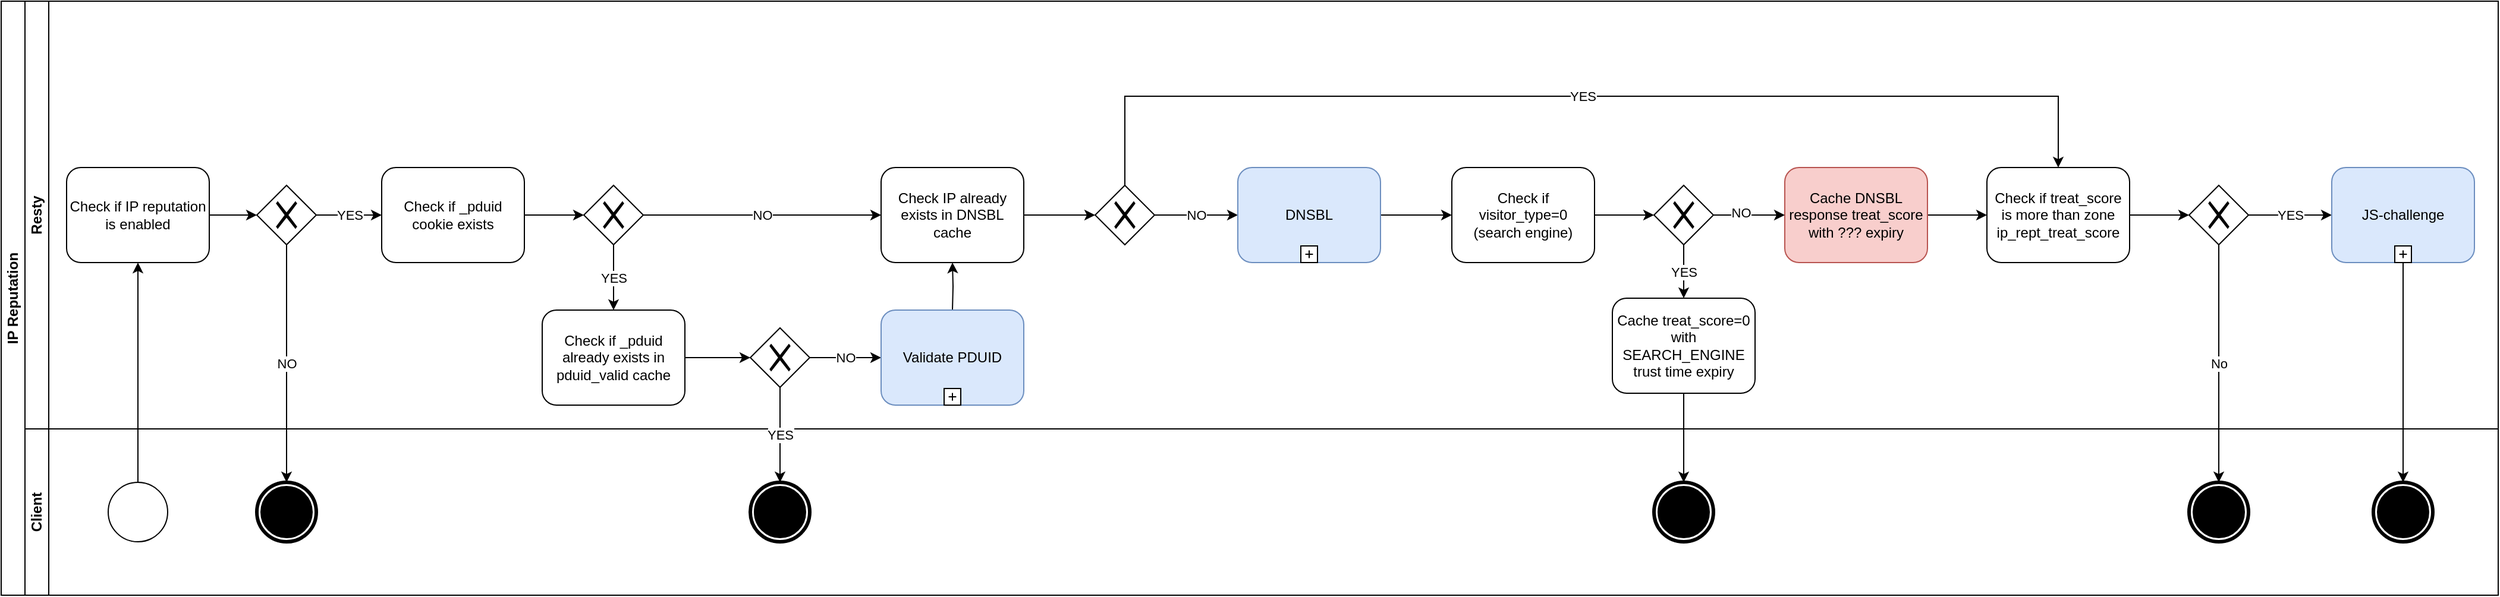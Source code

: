 <mxfile version="14.4.7" type="github" pages="4">
  <diagram id="FM04whXNcfyG1jP_JYNI" name="Main">
    <mxGraphModel dx="2942" dy="1130" grid="1" gridSize="10" guides="1" tooltips="1" connect="1" arrows="1" fold="1" page="1" pageScale="1" pageWidth="850" pageHeight="1100" background="none" math="0" shadow="0">
      <root>
        <mxCell id="0" />
        <mxCell id="1" parent="0" />
        <mxCell id="Lnknif8dTfj-DUFB5nNW-5" value="IP Reputation" style="swimlane;html=1;childLayout=stackLayout;resizeParent=1;resizeParentMax=0;horizontal=0;startSize=20;horizontalStack=0;fontFamily=Helvetica;labelBorderColor=none;labelBackgroundColor=none;whiteSpace=wrap;" parent="1" vertex="1">
          <mxGeometry x="580" y="300" width="2100" height="500" as="geometry" />
        </mxCell>
        <mxCell id="Lnknif8dTfj-DUFB5nNW-11" style="edgeStyle=orthogonalEdgeStyle;rounded=0;orthogonalLoop=1;jettySize=auto;html=1;fontFamily=Helvetica;labelBorderColor=none;labelBackgroundColor=none;" parent="Lnknif8dTfj-DUFB5nNW-5" source="Lnknif8dTfj-DUFB5nNW-9" target="Lnknif8dTfj-DUFB5nNW-10" edge="1">
          <mxGeometry relative="1" as="geometry" />
        </mxCell>
        <mxCell id="Lnknif8dTfj-DUFB5nNW-67" style="edgeStyle=orthogonalEdgeStyle;rounded=0;orthogonalLoop=1;jettySize=auto;html=1;fontFamily=Helvetica;labelBorderColor=none;labelBackgroundColor=none;" parent="Lnknif8dTfj-DUFB5nNW-5" source="Lnknif8dTfj-DUFB5nNW-64" target="Lnknif8dTfj-DUFB5nNW-66" edge="1">
          <mxGeometry relative="1" as="geometry" />
        </mxCell>
        <mxCell id="3L-Kfm5Q9SkvJ-fsHLHz-5" value="No" style="edgeStyle=orthogonalEdgeStyle;rounded=0;orthogonalLoop=1;jettySize=auto;html=1;" parent="Lnknif8dTfj-DUFB5nNW-5" source="3L-Kfm5Q9SkvJ-fsHLHz-2" target="3L-Kfm5Q9SkvJ-fsHLHz-4" edge="1">
          <mxGeometry relative="1" as="geometry" />
        </mxCell>
        <mxCell id="3L-Kfm5Q9SkvJ-fsHLHz-42" style="edgeStyle=orthogonalEdgeStyle;rounded=0;orthogonalLoop=1;jettySize=auto;html=1;" parent="Lnknif8dTfj-DUFB5nNW-5" source="_LtZH-9DGDJM8aVILOaV-12" target="3L-Kfm5Q9SkvJ-fsHLHz-41" edge="1">
          <mxGeometry relative="1" as="geometry">
            <mxPoint x="2025" y="220" as="sourcePoint" />
          </mxGeometry>
        </mxCell>
        <mxCell id="Lnknif8dTfj-DUFB5nNW-7" value="Resty" style="swimlane;html=1;startSize=20;horizontal=0;fontFamily=Helvetica;labelBorderColor=none;labelBackgroundColor=none;whiteSpace=wrap;" parent="Lnknif8dTfj-DUFB5nNW-5" vertex="1">
          <mxGeometry x="20" width="2080" height="360" as="geometry" />
        </mxCell>
        <mxCell id="Lnknif8dTfj-DUFB5nNW-13" style="edgeStyle=orthogonalEdgeStyle;rounded=0;orthogonalLoop=1;jettySize=auto;html=1;fontFamily=Helvetica;labelBorderColor=none;labelBackgroundColor=none;" parent="Lnknif8dTfj-DUFB5nNW-7" source="Lnknif8dTfj-DUFB5nNW-10" target="Lnknif8dTfj-DUFB5nNW-12" edge="1">
          <mxGeometry relative="1" as="geometry" />
        </mxCell>
        <mxCell id="Lnknif8dTfj-DUFB5nNW-10" value="Check if IP reputation is enabled " style="shape=ext;rounded=1;html=1;fontFamily=Helvetica;labelBorderColor=none;labelBackgroundColor=none;whiteSpace=wrap;" parent="Lnknif8dTfj-DUFB5nNW-7" vertex="1">
          <mxGeometry x="35" y="140" width="120" height="80" as="geometry" />
        </mxCell>
        <mxCell id="3L-Kfm5Q9SkvJ-fsHLHz-19" value="YES" style="edgeStyle=orthogonalEdgeStyle;rounded=0;orthogonalLoop=1;jettySize=auto;html=1;" parent="Lnknif8dTfj-DUFB5nNW-7" source="Lnknif8dTfj-DUFB5nNW-12" target="3L-Kfm5Q9SkvJ-fsHLHz-18" edge="1">
          <mxGeometry relative="1" as="geometry" />
        </mxCell>
        <mxCell id="Lnknif8dTfj-DUFB5nNW-12" value="" style="shape=mxgraph.bpmn.shape;html=1;verticalLabelPosition=bottom;labelBackgroundColor=none;verticalAlign=top;align=center;perimeter=rhombusPerimeter;background=gateway;outlineConnect=0;outline=none;symbol=exclusiveGw;fontFamily=Helvetica;labelBorderColor=none;whiteSpace=wrap;" parent="Lnknif8dTfj-DUFB5nNW-7" vertex="1">
          <mxGeometry x="195" y="155" width="50" height="50" as="geometry" />
        </mxCell>
        <mxCell id="Lnknif8dTfj-DUFB5nNW-82" style="edgeStyle=orthogonalEdgeStyle;rounded=0;orthogonalLoop=1;jettySize=auto;html=1;labelBackgroundColor=none;fontFamily=Helvetica;" parent="Lnknif8dTfj-DUFB5nNW-7" source="Lnknif8dTfj-DUFB5nNW-17" target="Lnknif8dTfj-DUFB5nNW-81" edge="1">
          <mxGeometry relative="1" as="geometry" />
        </mxCell>
        <mxCell id="Lnknif8dTfj-DUFB5nNW-17" value="Check IP already exists in DNSBL cache" style="shape=ext;rounded=1;html=1;fontFamily=Helvetica;labelBorderColor=none;labelBackgroundColor=none;whiteSpace=wrap;" parent="Lnknif8dTfj-DUFB5nNW-7" vertex="1">
          <mxGeometry x="720" y="140" width="120" height="80" as="geometry" />
        </mxCell>
        <mxCell id="Lnknif8dTfj-DUFB5nNW-62" style="edgeStyle=orthogonalEdgeStyle;rounded=0;orthogonalLoop=1;jettySize=auto;html=1;fontFamily=Helvetica;labelBorderColor=none;labelBackgroundColor=none;" parent="Lnknif8dTfj-DUFB5nNW-7" source="Lnknif8dTfj-DUFB5nNW-42" target="Lnknif8dTfj-DUFB5nNW-61" edge="1">
          <mxGeometry relative="1" as="geometry" />
        </mxCell>
        <mxCell id="Lnknif8dTfj-DUFB5nNW-42" value="Check if visitor_type=0&lt;br&gt;(search engine)" style="shape=ext;rounded=1;html=1;fontFamily=Helvetica;labelBorderColor=none;labelBackgroundColor=none;whiteSpace=wrap;" parent="Lnknif8dTfj-DUFB5nNW-7" vertex="1">
          <mxGeometry x="1200" y="140" width="120" height="80" as="geometry" />
        </mxCell>
        <mxCell id="Lnknif8dTfj-DUFB5nNW-74" style="edgeStyle=orthogonalEdgeStyle;rounded=0;orthogonalLoop=1;jettySize=auto;html=1;fontFamily=Helvetica;labelBorderColor=none;labelBackgroundColor=none;" parent="Lnknif8dTfj-DUFB5nNW-7" source="Lnknif8dTfj-DUFB5nNW-48" target="Lnknif8dTfj-DUFB5nNW-73" edge="1">
          <mxGeometry relative="1" as="geometry" />
        </mxCell>
        <mxCell id="Lnknif8dTfj-DUFB5nNW-48" value="Cache DNSBL response treat_score with ??? expiry" style="shape=ext;rounded=1;html=1;fontFamily=Helvetica;labelBorderColor=none;labelBackgroundColor=none;whiteSpace=wrap;fillColor=#f8cecc;strokeColor=#b85450;" parent="Lnknif8dTfj-DUFB5nNW-7" vertex="1">
          <mxGeometry x="1480" y="140" width="120" height="80" as="geometry" />
        </mxCell>
        <mxCell id="Lnknif8dTfj-DUFB5nNW-96" style="edgeStyle=orthogonalEdgeStyle;rounded=0;orthogonalLoop=1;jettySize=auto;html=1;labelBackgroundColor=none;fontFamily=Helvetica;" parent="Lnknif8dTfj-DUFB5nNW-7" source="Lnknif8dTfj-DUFB5nNW-61" target="Lnknif8dTfj-DUFB5nNW-48" edge="1">
          <mxGeometry relative="1" as="geometry">
            <mxPoint x="1480" y="180" as="targetPoint" />
          </mxGeometry>
        </mxCell>
        <mxCell id="Lnknif8dTfj-DUFB5nNW-97" value="NO" style="edgeLabel;html=1;align=center;verticalAlign=middle;resizable=0;points=[];fontFamily=Helvetica;" parent="Lnknif8dTfj-DUFB5nNW-96" vertex="1" connectable="0">
          <mxGeometry x="-0.249" y="2" relative="1" as="geometry">
            <mxPoint as="offset" />
          </mxGeometry>
        </mxCell>
        <mxCell id="_LtZH-9DGDJM8aVILOaV-4" value="YES" style="edgeStyle=orthogonalEdgeStyle;rounded=0;orthogonalLoop=1;jettySize=auto;html=1;" parent="Lnknif8dTfj-DUFB5nNW-7" source="Lnknif8dTfj-DUFB5nNW-61" target="Lnknif8dTfj-DUFB5nNW-64" edge="1">
          <mxGeometry relative="1" as="geometry" />
        </mxCell>
        <mxCell id="Lnknif8dTfj-DUFB5nNW-61" value="" style="shape=mxgraph.bpmn.shape;html=1;verticalLabelPosition=bottom;labelBackgroundColor=none;verticalAlign=top;align=center;perimeter=rhombusPerimeter;background=gateway;outlineConnect=0;outline=none;symbol=exclusiveGw;fontFamily=Helvetica;labelBorderColor=none;whiteSpace=wrap;" parent="Lnknif8dTfj-DUFB5nNW-7" vertex="1">
          <mxGeometry x="1370" y="155" width="50" height="50" as="geometry" />
        </mxCell>
        <mxCell id="Lnknif8dTfj-DUFB5nNW-64" value="Cache treat_score=0 with SEARCH_ENGINE trust time expiry " style="shape=ext;rounded=1;html=1;fontFamily=Helvetica;labelBorderColor=none;labelBackgroundColor=none;whiteSpace=wrap;" parent="Lnknif8dTfj-DUFB5nNW-7" vertex="1">
          <mxGeometry x="1335" y="250" width="120" height="80" as="geometry" />
        </mxCell>
        <mxCell id="3L-Kfm5Q9SkvJ-fsHLHz-3" style="edgeStyle=orthogonalEdgeStyle;rounded=0;orthogonalLoop=1;jettySize=auto;html=1;" parent="Lnknif8dTfj-DUFB5nNW-7" source="Lnknif8dTfj-DUFB5nNW-73" target="3L-Kfm5Q9SkvJ-fsHLHz-2" edge="1">
          <mxGeometry relative="1" as="geometry" />
        </mxCell>
        <mxCell id="Lnknif8dTfj-DUFB5nNW-73" value="Check if treat_score is more than zone ip_rept_treat_score" style="shape=ext;rounded=1;html=1;fontFamily=Helvetica;labelBorderColor=none;labelBackgroundColor=none;whiteSpace=wrap;" parent="Lnknif8dTfj-DUFB5nNW-7" vertex="1">
          <mxGeometry x="1650" y="140" width="120" height="80" as="geometry" />
        </mxCell>
        <mxCell id="_LtZH-9DGDJM8aVILOaV-2" value="NO" style="edgeStyle=orthogonalEdgeStyle;rounded=0;orthogonalLoop=1;jettySize=auto;html=1;" parent="Lnknif8dTfj-DUFB5nNW-7" source="Lnknif8dTfj-DUFB5nNW-81" target="_LtZH-9DGDJM8aVILOaV-9" edge="1">
          <mxGeometry relative="1" as="geometry">
            <mxPoint x="1020.0" y="180" as="targetPoint" />
          </mxGeometry>
        </mxCell>
        <mxCell id="Lnknif8dTfj-DUFB5nNW-81" value="" style="shape=mxgraph.bpmn.shape;html=1;verticalLabelPosition=bottom;labelBackgroundColor=#ffffff;verticalAlign=top;align=center;perimeter=rhombusPerimeter;background=gateway;outlineConnect=0;outline=none;symbol=exclusiveGw;fontFamily=Helvetica;" parent="Lnknif8dTfj-DUFB5nNW-7" vertex="1">
          <mxGeometry x="900" y="155" width="50" height="50" as="geometry" />
        </mxCell>
        <mxCell id="3L-Kfm5Q9SkvJ-fsHLHz-9" value="YES" style="edgeStyle=orthogonalEdgeStyle;rounded=0;orthogonalLoop=1;jettySize=auto;html=1;" parent="Lnknif8dTfj-DUFB5nNW-7" source="3L-Kfm5Q9SkvJ-fsHLHz-2" target="_LtZH-9DGDJM8aVILOaV-12" edge="1">
          <mxGeometry relative="1" as="geometry">
            <mxPoint x="1945" y="180" as="targetPoint" />
          </mxGeometry>
        </mxCell>
        <mxCell id="3L-Kfm5Q9SkvJ-fsHLHz-2" value="" style="shape=mxgraph.bpmn.shape;html=1;verticalLabelPosition=bottom;labelBackgroundColor=#ffffff;verticalAlign=top;align=center;perimeter=rhombusPerimeter;background=gateway;outlineConnect=0;outline=none;symbol=exclusiveGw;" parent="Lnknif8dTfj-DUFB5nNW-7" vertex="1">
          <mxGeometry x="1820" y="155" width="50" height="50" as="geometry" />
        </mxCell>
        <mxCell id="8DBAYRj4Cgo4CYcVGYf4-1" style="edgeStyle=orthogonalEdgeStyle;rounded=0;orthogonalLoop=1;jettySize=auto;html=1;" parent="Lnknif8dTfj-DUFB5nNW-7" target="Lnknif8dTfj-DUFB5nNW-17" edge="1">
          <mxGeometry relative="1" as="geometry">
            <mxPoint x="780" y="260" as="sourcePoint" />
          </mxGeometry>
        </mxCell>
        <mxCell id="3L-Kfm5Q9SkvJ-fsHLHz-22" style="edgeStyle=orthogonalEdgeStyle;rounded=0;orthogonalLoop=1;jettySize=auto;html=1;" parent="Lnknif8dTfj-DUFB5nNW-7" source="3L-Kfm5Q9SkvJ-fsHLHz-18" target="3L-Kfm5Q9SkvJ-fsHLHz-21" edge="1">
          <mxGeometry relative="1" as="geometry" />
        </mxCell>
        <mxCell id="3L-Kfm5Q9SkvJ-fsHLHz-18" value="Check if _pduid cookie exists" style="shape=ext;rounded=1;html=1;fontFamily=Helvetica;labelBorderColor=none;labelBackgroundColor=none;whiteSpace=wrap;" parent="Lnknif8dTfj-DUFB5nNW-7" vertex="1">
          <mxGeometry x="300" y="140" width="120" height="80" as="geometry" />
        </mxCell>
        <mxCell id="3L-Kfm5Q9SkvJ-fsHLHz-27" value="YES" style="edgeStyle=orthogonalEdgeStyle;rounded=0;orthogonalLoop=1;jettySize=auto;html=1;" parent="Lnknif8dTfj-DUFB5nNW-7" source="3L-Kfm5Q9SkvJ-fsHLHz-21" target="3L-Kfm5Q9SkvJ-fsHLHz-26" edge="1">
          <mxGeometry relative="1" as="geometry" />
        </mxCell>
        <mxCell id="3L-Kfm5Q9SkvJ-fsHLHz-36" value="NO" style="edgeStyle=orthogonalEdgeStyle;rounded=0;orthogonalLoop=1;jettySize=auto;html=1;" parent="Lnknif8dTfj-DUFB5nNW-7" source="3L-Kfm5Q9SkvJ-fsHLHz-21" target="Lnknif8dTfj-DUFB5nNW-17" edge="1">
          <mxGeometry relative="1" as="geometry" />
        </mxCell>
        <mxCell id="3L-Kfm5Q9SkvJ-fsHLHz-21" value="" style="shape=mxgraph.bpmn.shape;html=1;verticalLabelPosition=bottom;labelBackgroundColor=#ffffff;verticalAlign=top;align=center;perimeter=rhombusPerimeter;background=gateway;outlineConnect=0;outline=none;symbol=exclusiveGw;" parent="Lnknif8dTfj-DUFB5nNW-7" vertex="1">
          <mxGeometry x="470" y="155" width="50" height="50" as="geometry" />
        </mxCell>
        <mxCell id="3L-Kfm5Q9SkvJ-fsHLHz-30" style="edgeStyle=orthogonalEdgeStyle;rounded=0;orthogonalLoop=1;jettySize=auto;html=1;" parent="Lnknif8dTfj-DUFB5nNW-7" source="3L-Kfm5Q9SkvJ-fsHLHz-26" target="3L-Kfm5Q9SkvJ-fsHLHz-29" edge="1">
          <mxGeometry relative="1" as="geometry" />
        </mxCell>
        <mxCell id="3L-Kfm5Q9SkvJ-fsHLHz-26" value="Check if _pduid already exists in pduid_valid cache" style="shape=ext;rounded=1;html=1;fontFamily=Helvetica;labelBorderColor=none;labelBackgroundColor=none;whiteSpace=wrap;" parent="Lnknif8dTfj-DUFB5nNW-7" vertex="1">
          <mxGeometry x="435" y="260" width="120" height="80" as="geometry" />
        </mxCell>
        <mxCell id="3L-Kfm5Q9SkvJ-fsHLHz-35" value="NO" style="edgeStyle=orthogonalEdgeStyle;rounded=0;orthogonalLoop=1;jettySize=auto;html=1;" parent="Lnknif8dTfj-DUFB5nNW-7" source="3L-Kfm5Q9SkvJ-fsHLHz-29" target="8DBAYRj4Cgo4CYcVGYf4-5" edge="1">
          <mxGeometry relative="1" as="geometry">
            <mxPoint x="720" y="300" as="targetPoint" />
          </mxGeometry>
        </mxCell>
        <mxCell id="3L-Kfm5Q9SkvJ-fsHLHz-29" value="" style="shape=mxgraph.bpmn.shape;html=1;verticalLabelPosition=bottom;labelBackgroundColor=#ffffff;verticalAlign=top;align=center;perimeter=rhombusPerimeter;background=gateway;outlineConnect=0;outline=none;symbol=exclusiveGw;" parent="Lnknif8dTfj-DUFB5nNW-7" vertex="1">
          <mxGeometry x="610" y="275" width="50" height="50" as="geometry" />
        </mxCell>
        <mxCell id="_LtZH-9DGDJM8aVILOaV-7" value="YES" style="edgeStyle=orthogonalEdgeStyle;rounded=0;orthogonalLoop=1;jettySize=auto;html=1;entryX=0.5;entryY=0;entryDx=0;entryDy=0;" parent="Lnknif8dTfj-DUFB5nNW-7" source="Lnknif8dTfj-DUFB5nNW-81" target="Lnknif8dTfj-DUFB5nNW-73" edge="1">
          <mxGeometry relative="1" as="geometry">
            <mxPoint x="925.0" y="30" as="targetPoint" />
            <Array as="points">
              <mxPoint x="925" y="80" />
              <mxPoint x="1710" y="80" />
            </Array>
          </mxGeometry>
        </mxCell>
        <mxCell id="_LtZH-9DGDJM8aVILOaV-11" style="edgeStyle=orthogonalEdgeStyle;rounded=0;orthogonalLoop=1;jettySize=auto;html=1;" parent="Lnknif8dTfj-DUFB5nNW-7" source="_LtZH-9DGDJM8aVILOaV-9" target="Lnknif8dTfj-DUFB5nNW-42" edge="1">
          <mxGeometry relative="1" as="geometry" />
        </mxCell>
        <UserObject label="DNSBL" link="data:page/id,mE-E8nr-e-uLJXLUWdjC" id="_LtZH-9DGDJM8aVILOaV-9">
          <mxCell style="html=1;whiteSpace=wrap;rounded=1;dropTarget=0;fillColor=#dae8fc;strokeColor=#6c8ebf;" parent="Lnknif8dTfj-DUFB5nNW-7" vertex="1">
            <mxGeometry x="1020" y="140" width="120" height="80" as="geometry" />
          </mxCell>
        </UserObject>
        <mxCell id="_LtZH-9DGDJM8aVILOaV-10" value="" style="html=1;shape=plus;outlineConnect=0;" parent="_LtZH-9DGDJM8aVILOaV-9" vertex="1">
          <mxGeometry x="0.5" y="1" width="14" height="14" relative="1" as="geometry">
            <mxPoint x="-7" y="-14" as="offset" />
          </mxGeometry>
        </mxCell>
        <UserObject label="JS-challenge" link="data:page/id,acCZPXggkSWonKdyifNn" id="_LtZH-9DGDJM8aVILOaV-12">
          <mxCell style="html=1;whiteSpace=wrap;rounded=1;dropTarget=0;fillColor=#dae8fc;strokeColor=#6c8ebf;" parent="Lnknif8dTfj-DUFB5nNW-7" vertex="1">
            <mxGeometry x="1940" y="140" width="120" height="80" as="geometry" />
          </mxCell>
        </UserObject>
        <mxCell id="_LtZH-9DGDJM8aVILOaV-13" value="" style="html=1;shape=plus;outlineConnect=0;" parent="_LtZH-9DGDJM8aVILOaV-12" vertex="1">
          <mxGeometry x="0.5" y="1" width="14" height="14" relative="1" as="geometry">
            <mxPoint x="-7" y="-14" as="offset" />
          </mxGeometry>
        </mxCell>
        <UserObject label="Validate PDUID" link="data:page/id,QjvDUsxRnpU2SDRxm_fl" id="8DBAYRj4Cgo4CYcVGYf4-5">
          <mxCell style="html=1;whiteSpace=wrap;rounded=1;dropTarget=0;fillColor=#dae8fc;strokeColor=#6c8ebf;" parent="Lnknif8dTfj-DUFB5nNW-7" vertex="1">
            <mxGeometry x="720" y="260" width="120" height="80" as="geometry" />
          </mxCell>
        </UserObject>
        <mxCell id="8DBAYRj4Cgo4CYcVGYf4-6" value="" style="html=1;shape=plus;outlineConnect=0;" parent="8DBAYRj4Cgo4CYcVGYf4-5" vertex="1">
          <mxGeometry x="0.5" y="1" width="14" height="14" relative="1" as="geometry">
            <mxPoint x="-7" y="-14" as="offset" />
          </mxGeometry>
        </mxCell>
        <mxCell id="Lnknif8dTfj-DUFB5nNW-8" value="Client" style="swimlane;html=1;startSize=20;horizontal=0;fontFamily=Helvetica;labelBorderColor=none;labelBackgroundColor=none;whiteSpace=wrap;" parent="Lnknif8dTfj-DUFB5nNW-5" vertex="1">
          <mxGeometry x="20" y="360" width="2080" height="140" as="geometry" />
        </mxCell>
        <mxCell id="Lnknif8dTfj-DUFB5nNW-9" value="" style="shape=mxgraph.bpmn.shape;html=1;verticalLabelPosition=bottom;labelBackgroundColor=none;verticalAlign=top;align=center;perimeter=ellipsePerimeter;outlineConnect=0;outline=standard;symbol=general;fontFamily=Helvetica;labelBorderColor=none;whiteSpace=wrap;" parent="Lnknif8dTfj-DUFB5nNW-8" vertex="1">
          <mxGeometry x="70" y="45" width="50" height="50" as="geometry" />
        </mxCell>
        <mxCell id="Lnknif8dTfj-DUFB5nNW-14" value="" style="shape=mxgraph.bpmn.shape;html=1;verticalLabelPosition=bottom;labelBackgroundColor=none;verticalAlign=top;align=center;perimeter=ellipsePerimeter;outlineConnect=0;outline=end;symbol=terminate;fontFamily=Helvetica;labelBorderColor=none;whiteSpace=wrap;" parent="Lnknif8dTfj-DUFB5nNW-8" vertex="1">
          <mxGeometry x="195" y="45" width="50" height="50" as="geometry" />
        </mxCell>
        <mxCell id="Lnknif8dTfj-DUFB5nNW-66" value="" style="shape=mxgraph.bpmn.shape;html=1;verticalLabelPosition=bottom;labelBackgroundColor=none;verticalAlign=top;align=center;perimeter=ellipsePerimeter;outlineConnect=0;outline=end;symbol=terminate;fontFamily=Helvetica;labelBorderColor=none;whiteSpace=wrap;" parent="Lnknif8dTfj-DUFB5nNW-8" vertex="1">
          <mxGeometry x="1370" y="45" width="50" height="50" as="geometry" />
        </mxCell>
        <mxCell id="3L-Kfm5Q9SkvJ-fsHLHz-4" value="" style="shape=mxgraph.bpmn.shape;html=1;verticalLabelPosition=bottom;labelBackgroundColor=none;verticalAlign=top;align=center;perimeter=ellipsePerimeter;outlineConnect=0;outline=end;symbol=terminate;fontFamily=Helvetica;labelBorderColor=none;whiteSpace=wrap;" parent="Lnknif8dTfj-DUFB5nNW-8" vertex="1">
          <mxGeometry x="1820" y="45" width="50" height="50" as="geometry" />
        </mxCell>
        <mxCell id="3L-Kfm5Q9SkvJ-fsHLHz-32" value="" style="shape=mxgraph.bpmn.shape;html=1;verticalLabelPosition=bottom;labelBackgroundColor=none;verticalAlign=top;align=center;perimeter=ellipsePerimeter;outlineConnect=0;outline=end;symbol=terminate;fontFamily=Helvetica;labelBorderColor=none;whiteSpace=wrap;" parent="Lnknif8dTfj-DUFB5nNW-8" vertex="1">
          <mxGeometry x="610" y="45" width="50" height="50" as="geometry" />
        </mxCell>
        <mxCell id="3L-Kfm5Q9SkvJ-fsHLHz-41" value="" style="shape=mxgraph.bpmn.shape;html=1;verticalLabelPosition=bottom;labelBackgroundColor=none;verticalAlign=top;align=center;perimeter=ellipsePerimeter;outlineConnect=0;outline=end;symbol=terminate;fontFamily=Helvetica;labelBorderColor=none;whiteSpace=wrap;" parent="Lnknif8dTfj-DUFB5nNW-8" vertex="1">
          <mxGeometry x="1975" y="45" width="50" height="50" as="geometry" />
        </mxCell>
        <mxCell id="Lnknif8dTfj-DUFB5nNW-57" style="edgeStyle=orthogonalEdgeStyle;rounded=0;orthogonalLoop=1;jettySize=auto;html=1;fontFamily=Helvetica;labelBorderColor=none;labelBackgroundColor=none;" parent="Lnknif8dTfj-DUFB5nNW-5" edge="1">
          <mxGeometry relative="1" as="geometry">
            <mxPoint x="1165" y="450" as="sourcePoint" />
          </mxGeometry>
        </mxCell>
        <mxCell id="3L-Kfm5Q9SkvJ-fsHLHz-34" value="YES" style="edgeStyle=orthogonalEdgeStyle;rounded=0;orthogonalLoop=1;jettySize=auto;html=1;" parent="Lnknif8dTfj-DUFB5nNW-5" source="3L-Kfm5Q9SkvJ-fsHLHz-29" target="3L-Kfm5Q9SkvJ-fsHLHz-32" edge="1">
          <mxGeometry relative="1" as="geometry" />
        </mxCell>
        <mxCell id="_LtZH-9DGDJM8aVILOaV-8" value="NO" style="edgeStyle=orthogonalEdgeStyle;rounded=0;orthogonalLoop=1;jettySize=auto;html=1;" parent="Lnknif8dTfj-DUFB5nNW-5" source="Lnknif8dTfj-DUFB5nNW-12" target="Lnknif8dTfj-DUFB5nNW-14" edge="1">
          <mxGeometry relative="1" as="geometry" />
        </mxCell>
      </root>
    </mxGraphModel>
  </diagram>
  <diagram id="mE-E8nr-e-uLJXLUWdjC" name="DNSBL">
    <mxGraphModel dx="3461" dy="1329" grid="1" gridSize="10" guides="1" tooltips="1" connect="1" arrows="1" fold="1" page="1" pageScale="1" pageWidth="1169" pageHeight="827" math="0" shadow="0">
      <root>
        <mxCell id="FL4qtChPir1x1vCs4IFo-0" />
        <mxCell id="FL4qtChPir1x1vCs4IFo-1" parent="FL4qtChPir1x1vCs4IFo-0" />
        <mxCell id="-1qGa8jCj9bo05T3ZsCk-0" value="DNSBL" style="swimlane;html=1;childLayout=stackLayout;resizeParent=1;resizeParentMax=0;horizontal=0;startSize=20;horizontalStack=0;" vertex="1" parent="FL4qtChPir1x1vCs4IFo-1">
          <mxGeometry x="104" y="293" width="960" height="240" as="geometry" />
        </mxCell>
        <mxCell id="-1qGa8jCj9bo05T3ZsCk-1" value="Nameserver" style="swimlane;html=1;startSize=20;horizontal=0;" vertex="1" parent="-1qGa8jCj9bo05T3ZsCk-0">
          <mxGeometry x="20" width="940" height="120" as="geometry" />
        </mxCell>
        <mxCell id="a2twxz5E3KHikuRqJYDL-0" value="DNSBL" style="shape=ext;rounded=1;html=1;fontFamily=Helvetica;labelBorderColor=none;labelBackgroundColor=none;whiteSpace=wrap;" vertex="1" parent="-1qGa8jCj9bo05T3ZsCk-1">
          <mxGeometry x="405" y="16" width="120" height="80" as="geometry" />
        </mxCell>
        <mxCell id="-1qGa8jCj9bo05T3ZsCk-2" value="Resty" style="swimlane;html=1;startSize=20;horizontal=0;" vertex="1" parent="-1qGa8jCj9bo05T3ZsCk-0">
          <mxGeometry x="20" y="120" width="940" height="120" as="geometry" />
        </mxCell>
        <mxCell id="a2twxz5E3KHikuRqJYDL-1" value="" style="shape=mxgraph.bpmn.shape;html=1;verticalLabelPosition=bottom;labelBackgroundColor=none;verticalAlign=top;align=center;perimeter=rhombusPerimeter;background=gateway;outlineConnect=0;outline=none;symbol=exclusiveGw;fontFamily=Helvetica;labelBorderColor=none;whiteSpace=wrap;" vertex="1" parent="-1qGa8jCj9bo05T3ZsCk-2">
          <mxGeometry x="150" y="31" width="50" height="50" as="geometry" />
        </mxCell>
        <mxCell id="a2twxz5E3KHikuRqJYDL-3" value="Construct DNSBL query name" style="shape=ext;rounded=1;html=1;fontFamily=Helvetica;labelBorderColor=none;labelBackgroundColor=none;whiteSpace=wrap;" vertex="1" parent="-1qGa8jCj9bo05T3ZsCk-2">
          <mxGeometry x="115" y="16" width="120" height="80" as="geometry" />
        </mxCell>
        <mxCell id="a2twxz5E3KHikuRqJYDL-4" value="Perform DNSBL lookup" style="shape=ext;rounded=1;html=1;fontFamily=Helvetica;labelBorderColor=none;labelBackgroundColor=none;whiteSpace=wrap;" vertex="1" parent="-1qGa8jCj9bo05T3ZsCk-2">
          <mxGeometry x="315" y="16" width="120" height="80" as="geometry" />
        </mxCell>
        <mxCell id="a2twxz5E3KHikuRqJYDL-6" value="Check if DNSBL lookup has response " style="shape=ext;rounded=1;html=1;fontFamily=Helvetica;labelBorderColor=none;labelBackgroundColor=none;whiteSpace=wrap;" vertex="1" parent="-1qGa8jCj9bo05T3ZsCk-2">
          <mxGeometry x="495" y="16" width="120" height="80" as="geometry" />
        </mxCell>
        <mxCell id="a2twxz5E3KHikuRqJYDL-2" style="edgeStyle=orthogonalEdgeStyle;rounded=0;orthogonalLoop=1;jettySize=auto;html=1;fontFamily=Helvetica;labelBorderColor=none;labelBackgroundColor=none;" edge="1" source="a2twxz5E3KHikuRqJYDL-3" target="a2twxz5E3KHikuRqJYDL-4" parent="-1qGa8jCj9bo05T3ZsCk-2">
          <mxGeometry relative="1" as="geometry">
            <mxPoint x="-82.5" y="-304" as="targetPoint" />
          </mxGeometry>
        </mxCell>
        <mxCell id="a2twxz5E3KHikuRqJYDL-14" style="edgeStyle=orthogonalEdgeStyle;rounded=0;orthogonalLoop=1;jettySize=auto;html=1;" edge="1" parent="-1qGa8jCj9bo05T3ZsCk-2" source="a2twxz5E3KHikuRqJYDL-7" target="a2twxz5E3KHikuRqJYDL-13">
          <mxGeometry relative="1" as="geometry" />
        </mxCell>
        <mxCell id="a2twxz5E3KHikuRqJYDL-7" value="Parse DNSBL response" style="shape=ext;rounded=1;html=1;fontFamily=Helvetica;labelBorderColor=none;labelBackgroundColor=none;whiteSpace=wrap;" vertex="1" parent="-1qGa8jCj9bo05T3ZsCk-2">
          <mxGeometry x="670" y="16" width="120" height="80" as="geometry" />
        </mxCell>
        <mxCell id="a2twxz5E3KHikuRqJYDL-5" style="edgeStyle=orthogonalEdgeStyle;rounded=0;orthogonalLoop=1;jettySize=auto;html=1;labelBackgroundColor=none;fontFamily=Helvetica;" edge="1" source="a2twxz5E3KHikuRqJYDL-6" target="a2twxz5E3KHikuRqJYDL-7" parent="-1qGa8jCj9bo05T3ZsCk-2">
          <mxGeometry relative="1" as="geometry" />
        </mxCell>
        <mxCell id="a2twxz5E3KHikuRqJYDL-12" style="edgeStyle=orthogonalEdgeStyle;rounded=0;orthogonalLoop=1;jettySize=auto;html=1;" edge="1" parent="-1qGa8jCj9bo05T3ZsCk-2" source="a2twxz5E3KHikuRqJYDL-11" target="a2twxz5E3KHikuRqJYDL-3">
          <mxGeometry relative="1" as="geometry" />
        </mxCell>
        <mxCell id="a2twxz5E3KHikuRqJYDL-11" value="" style="shape=mxgraph.bpmn.shape;html=1;verticalLabelPosition=bottom;labelBackgroundColor=#ffffff;verticalAlign=top;align=center;perimeter=ellipsePerimeter;outlineConnect=0;outline=standard;symbol=general;" vertex="1" parent="-1qGa8jCj9bo05T3ZsCk-2">
          <mxGeometry x="26" y="31" width="50" height="50" as="geometry" />
        </mxCell>
        <mxCell id="a2twxz5E3KHikuRqJYDL-13" value="" style="shape=mxgraph.bpmn.shape;html=1;verticalLabelPosition=bottom;labelBackgroundColor=#ffffff;verticalAlign=top;align=center;perimeter=ellipsePerimeter;outlineConnect=0;outline=end;symbol=terminate;" vertex="1" parent="-1qGa8jCj9bo05T3ZsCk-2">
          <mxGeometry x="846" y="31" width="50" height="50" as="geometry" />
        </mxCell>
        <mxCell id="a2twxz5E3KHikuRqJYDL-8" style="edgeStyle=orthogonalEdgeStyle;rounded=0;orthogonalLoop=1;jettySize=auto;html=1;entryX=0;entryY=0.5;entryDx=0;entryDy=0;fontFamily=Helvetica;labelBorderColor=none;labelBackgroundColor=none;" edge="1" source="a2twxz5E3KHikuRqJYDL-4" target="a2twxz5E3KHikuRqJYDL-0" parent="-1qGa8jCj9bo05T3ZsCk-0">
          <mxGeometry relative="1" as="geometry" />
        </mxCell>
        <mxCell id="a2twxz5E3KHikuRqJYDL-10" style="edgeStyle=orthogonalEdgeStyle;rounded=0;orthogonalLoop=1;jettySize=auto;html=1;" edge="1" parent="-1qGa8jCj9bo05T3ZsCk-0" source="a2twxz5E3KHikuRqJYDL-0" target="a2twxz5E3KHikuRqJYDL-6">
          <mxGeometry relative="1" as="geometry">
            <Array as="points">
              <mxPoint x="575" y="56" />
            </Array>
          </mxGeometry>
        </mxCell>
      </root>
    </mxGraphModel>
  </diagram>
  <diagram id="acCZPXggkSWonKdyifNn" name="JS-challenge">
    <mxGraphModel dx="2029" dy="779" grid="1" gridSize="10" guides="1" tooltips="1" connect="1" arrows="1" fold="1" page="1" pageScale="1" pageWidth="1169" pageHeight="827" math="0" shadow="0">
      <root>
        <mxCell id="SMHBNxG1IvavvXgXOWmu-0" />
        <mxCell id="SMHBNxG1IvavvXgXOWmu-1" parent="SMHBNxG1IvavvXgXOWmu-0" />
        <mxCell id="SMHBNxG1IvavvXgXOWmu-2" value="JS-challenge" style="swimlane;html=1;childLayout=stackLayout;resizeParent=1;resizeParentMax=0;horizontal=0;startSize=20;horizontalStack=0;" vertex="1" parent="SMHBNxG1IvavvXgXOWmu-1">
          <mxGeometry x="345" y="234" width="480" height="240" as="geometry" />
        </mxCell>
        <mxCell id="SMHBNxG1IvavvXgXOWmu-3" value="Resty(Response)" style="swimlane;html=1;startSize=20;horizontal=0;" vertex="1" parent="SMHBNxG1IvavvXgXOWmu-2">
          <mxGeometry x="20" width="460" height="120" as="geometry" />
        </mxCell>
        <mxCell id="SMHBNxG1IvavvXgXOWmu-4" value="Resty(Challenge)" style="swimlane;html=1;startSize=20;horizontal=0;" vertex="1" parent="SMHBNxG1IvavvXgXOWmu-2">
          <mxGeometry x="20" y="120" width="460" height="120" as="geometry" />
        </mxCell>
      </root>
    </mxGraphModel>
  </diagram>
  <diagram id="QjvDUsxRnpU2SDRxm_fl" name="Validate PUID">
    <mxGraphModel dx="2942" dy="1130" grid="1" gridSize="10" guides="1" tooltips="1" connect="1" arrows="1" fold="1" page="1" pageScale="1" pageWidth="1169" pageHeight="827" math="0" shadow="0">
      <root>
        <mxCell id="9eFZn2yE8RPww_Kog8a--0" />
        <mxCell id="9eFZn2yE8RPww_Kog8a--1" parent="9eFZn2yE8RPww_Kog8a--0" />
        <mxCell id="9eFZn2yE8RPww_Kog8a--2" value="Validate PUID" style="swimlane;html=1;childLayout=stackLayout;resizeParent=1;resizeParentMax=0;horizontal=0;startSize=20;horizontalStack=0;" vertex="1" parent="9eFZn2yE8RPww_Kog8a--1">
          <mxGeometry x="345" y="354" width="480" height="120" as="geometry" />
        </mxCell>
        <mxCell id="9eFZn2yE8RPww_Kog8a--3" value="Resty" style="swimlane;html=1;startSize=20;horizontal=0;" vertex="1" parent="9eFZn2yE8RPww_Kog8a--2">
          <mxGeometry x="20" width="460" height="120" as="geometry" />
        </mxCell>
        <mxCell id="QW5cyz7vr9VFlG2i-6MG-0" value="YES" style="edgeStyle=orthogonalEdgeStyle;rounded=0;orthogonalLoop=1;jettySize=auto;html=1;" edge="1" parent="9eFZn2yE8RPww_Kog8a--1" source="QW5cyz7vr9VFlG2i-6MG-1" target="QW5cyz7vr9VFlG2i-6MG-2">
          <mxGeometry relative="1" as="geometry" />
        </mxCell>
        <mxCell id="QW5cyz7vr9VFlG2i-6MG-1" value="" style="shape=mxgraph.bpmn.shape;html=1;verticalLabelPosition=bottom;labelBackgroundColor=#ffffff;verticalAlign=top;align=center;perimeter=rhombusPerimeter;background=gateway;outlineConnect=0;outline=none;symbol=exclusiveGw;" vertex="1" parent="9eFZn2yE8RPww_Kog8a--1">
          <mxGeometry x="410" y="85" width="50" height="50" as="geometry" />
        </mxCell>
        <mxCell id="QW5cyz7vr9VFlG2i-6MG-2" value="Cache _pdudi in pduid_valid cache with PDUID_CACHE expiry" style="shape=ext;rounded=1;html=1;fontFamily=Helvetica;labelBorderColor=none;labelBackgroundColor=none;whiteSpace=wrap;" vertex="1" parent="9eFZn2yE8RPww_Kog8a--1">
          <mxGeometry x="525" y="70" width="120" height="80" as="geometry" />
        </mxCell>
        <mxCell id="QW5cyz7vr9VFlG2i-6MG-3" value="" style="shape=mxgraph.bpmn.shape;html=1;verticalLabelPosition=bottom;labelBackgroundColor=none;verticalAlign=top;align=center;perimeter=ellipsePerimeter;outlineConnect=0;outline=end;symbol=terminate;fontFamily=Helvetica;labelBorderColor=none;whiteSpace=wrap;" vertex="1" parent="9eFZn2yE8RPww_Kog8a--1">
          <mxGeometry x="560" y="200" width="50" height="50" as="geometry" />
        </mxCell>
        <mxCell id="QW5cyz7vr9VFlG2i-6MG-4" style="edgeStyle=orthogonalEdgeStyle;rounded=0;orthogonalLoop=1;jettySize=auto;html=1;" edge="1" parent="9eFZn2yE8RPww_Kog8a--1" source="QW5cyz7vr9VFlG2i-6MG-2" target="QW5cyz7vr9VFlG2i-6MG-3">
          <mxGeometry relative="1" as="geometry" />
        </mxCell>
      </root>
    </mxGraphModel>
  </diagram>
</mxfile>
